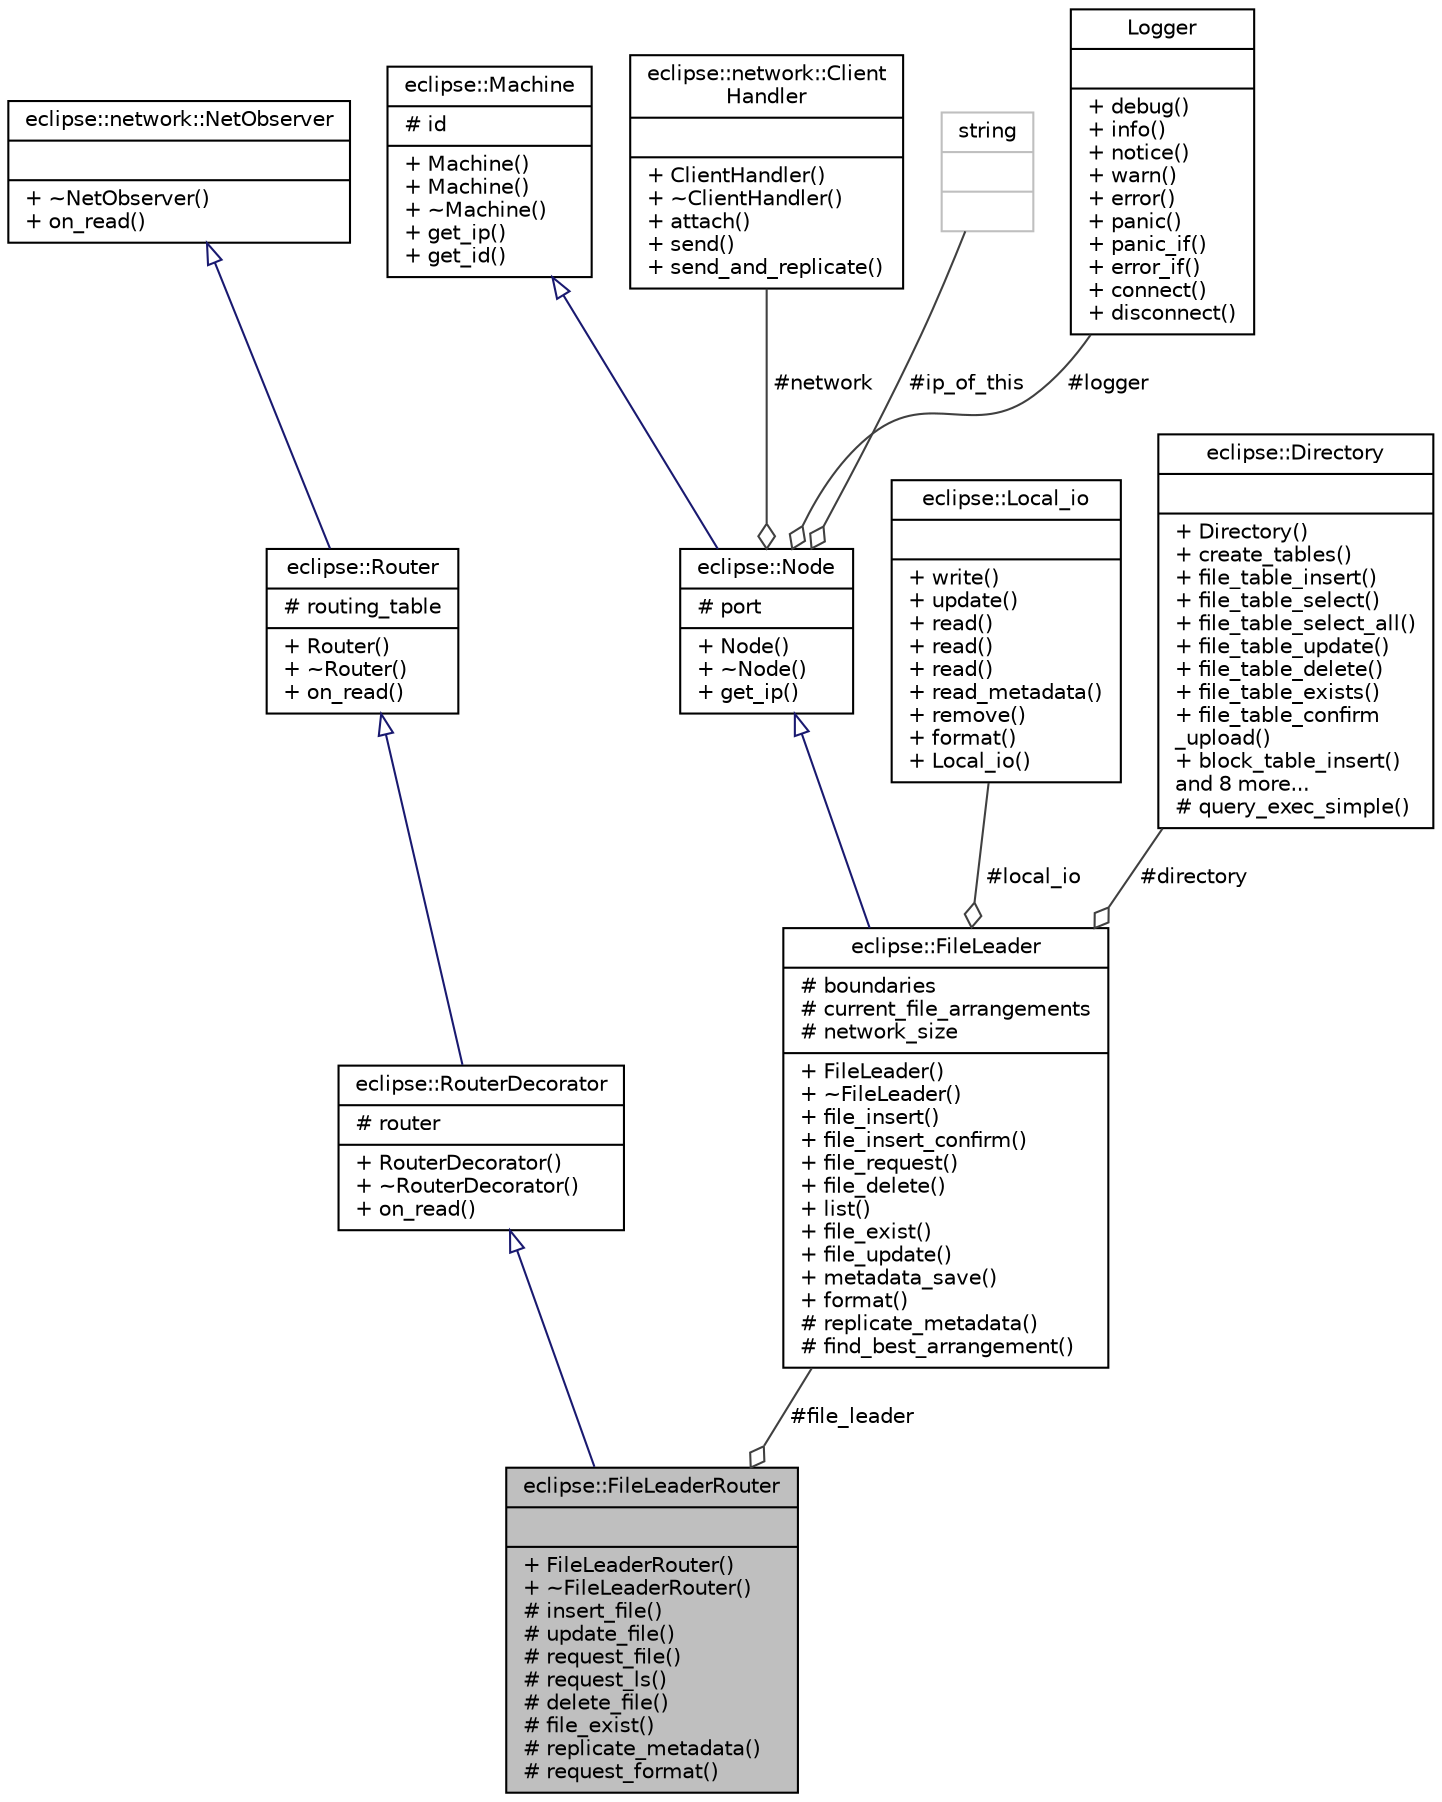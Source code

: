 digraph "eclipse::FileLeaderRouter"
{
  edge [fontname="Helvetica",fontsize="10",labelfontname="Helvetica",labelfontsize="10"];
  node [fontname="Helvetica",fontsize="10",shape=record];
  Node1 [label="{eclipse::FileLeaderRouter\n||+ FileLeaderRouter()\l+ ~FileLeaderRouter()\l# insert_file()\l# update_file()\l# request_file()\l# request_ls()\l# delete_file()\l# file_exist()\l# replicate_metadata()\l# request_format()\l}",height=0.2,width=0.4,color="black", fillcolor="grey75", style="filled" fontcolor="black"];
  Node2 -> Node1 [dir="back",color="midnightblue",fontsize="10",style="solid",arrowtail="onormal",fontname="Helvetica"];
  Node2 [label="{eclipse::RouterDecorator\n|# router\l|+ RouterDecorator()\l+ ~RouterDecorator()\l+ on_read()\l}",height=0.2,width=0.4,color="black", fillcolor="white", style="filled",URL="$classeclipse_1_1RouterDecorator.html"];
  Node3 -> Node2 [dir="back",color="midnightblue",fontsize="10",style="solid",arrowtail="onormal",fontname="Helvetica"];
  Node3 [label="{eclipse::Router\n|# routing_table\l|+ Router()\l+ ~Router()\l+ on_read()\l}",height=0.2,width=0.4,color="black", fillcolor="white", style="filled",URL="$classeclipse_1_1Router.html"];
  Node4 -> Node3 [dir="back",color="midnightblue",fontsize="10",style="solid",arrowtail="onormal",fontname="Helvetica"];
  Node4 [label="{eclipse::network::NetObserver\n||+ ~NetObserver()\l+ on_read()\l}",height=0.2,width=0.4,color="black", fillcolor="white", style="filled",URL="$structeclipse_1_1network_1_1NetObserver.html"];
  Node5 -> Node1 [color="grey25",fontsize="10",style="solid",label=" #file_leader" ,arrowhead="odiamond",fontname="Helvetica"];
  Node5 [label="{eclipse::FileLeader\n|# boundaries\l# current_file_arrangements\l# network_size\l|+ FileLeader()\l+ ~FileLeader()\l+ file_insert()\l+ file_insert_confirm()\l+ file_request()\l+ file_delete()\l+ list()\l+ file_exist()\l+ file_update()\l+ metadata_save()\l+ format()\l# replicate_metadata()\l# find_best_arrangement()\l}",height=0.2,width=0.4,color="black", fillcolor="white", style="filled",URL="$classeclipse_1_1FileLeader.html"];
  Node6 -> Node5 [dir="back",color="midnightblue",fontsize="10",style="solid",arrowtail="onormal",fontname="Helvetica"];
  Node6 [label="{eclipse::Node\n|# port\l|+ Node()\l+ ~Node()\l+ get_ip()\l}",height=0.2,width=0.4,color="black", fillcolor="white", style="filled",URL="$classeclipse_1_1Node.html"];
  Node7 -> Node6 [dir="back",color="midnightblue",fontsize="10",style="solid",arrowtail="onormal",fontname="Helvetica"];
  Node7 [label="{eclipse::Machine\n|# id\l|+ Machine()\l+ Machine()\l+ ~Machine()\l+ get_ip()\l+ get_id()\l}",height=0.2,width=0.4,color="black", fillcolor="white", style="filled",URL="$classeclipse_1_1Machine.html"];
  Node8 -> Node6 [color="grey25",fontsize="10",style="solid",label=" #network" ,arrowhead="odiamond",fontname="Helvetica"];
  Node8 [label="{eclipse::network::Client\lHandler\n||+ ClientHandler()\l+ ~ClientHandler()\l+ attach()\l+ send()\l+ send_and_replicate()\l}",height=0.2,width=0.4,color="black", fillcolor="white", style="filled",URL="$classeclipse_1_1network_1_1ClientHandler.html"];
  Node9 -> Node6 [color="grey25",fontsize="10",style="solid",label=" #ip_of_this" ,arrowhead="odiamond",fontname="Helvetica"];
  Node9 [label="{string\n||}",height=0.2,width=0.4,color="grey75", fillcolor="white", style="filled"];
  Node10 -> Node6 [color="grey25",fontsize="10",style="solid",label=" #logger" ,arrowhead="odiamond",fontname="Helvetica"];
  Node10 [label="{Logger\n||+ debug()\l+ info()\l+ notice()\l+ warn()\l+ error()\l+ panic()\l+ panic_if()\l+ error_if()\l+ connect()\l+ disconnect()\l}",height=0.2,width=0.4,color="black", fillcolor="white", style="filled",URL="$classLogger.html"];
  Node11 -> Node5 [color="grey25",fontsize="10",style="solid",label=" #local_io" ,arrowhead="odiamond",fontname="Helvetica"];
  Node11 [label="{eclipse::Local_io\n||+ write()\l+ update()\l+ read()\l+ read()\l+ read()\l+ read_metadata()\l+ remove()\l+ format()\l+ Local_io()\l}",height=0.2,width=0.4,color="black", fillcolor="white", style="filled",URL="$classeclipse_1_1Local__io.html",tooltip="Represents the local disk. "];
  Node12 -> Node5 [color="grey25",fontsize="10",style="solid",label=" #directory" ,arrowhead="odiamond",fontname="Helvetica"];
  Node12 [label="{eclipse::Directory\n||+ Directory()\l+ create_tables()\l+ file_table_insert()\l+ file_table_select()\l+ file_table_select_all()\l+ file_table_update()\l+ file_table_delete()\l+ file_table_exists()\l+ file_table_confirm\l_upload()\l+ block_table_insert()\land 8 more...\l# query_exec_simple()\l}",height=0.2,width=0.4,color="black", fillcolor="white", style="filled",URL="$classeclipse_1_1Directory.html"];
}
